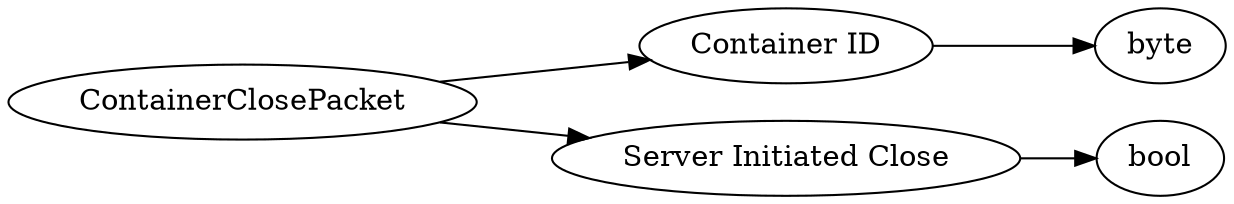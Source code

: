 digraph "ContainerClosePacket" {
rankdir = LR
0
0 -> 1
1 -> 2
0 -> 3
3 -> 4

0 [label="ContainerClosePacket",comment="name: \"ContainerClosePacket\", typeName: \"\", id: 0, branchId: 47, recurseId: -1, attributes: 0, notes: \"\""];
1 [label="Container ID",comment="name: \"Container ID\", typeName: \"\", id: 1, branchId: 0, recurseId: -1, attributes: 0, notes: \"enumeration: ContainerID\""];
2 [label="byte",comment="name: \"byte\", typeName: \"\", id: 2, branchId: 0, recurseId: -1, attributes: 512, notes: \"\""];
3 [label="Server Initiated Close",comment="name: \"Server Initiated Close\", typeName: \"\", id: 3, branchId: 0, recurseId: -1, attributes: 0, notes: \"True if the server initiated the closing\""];
4 [label="bool",comment="name: \"bool\", typeName: \"\", id: 4, branchId: 0, recurseId: -1, attributes: 512, notes: \"\""];
{ rank = max;2;4}

}
